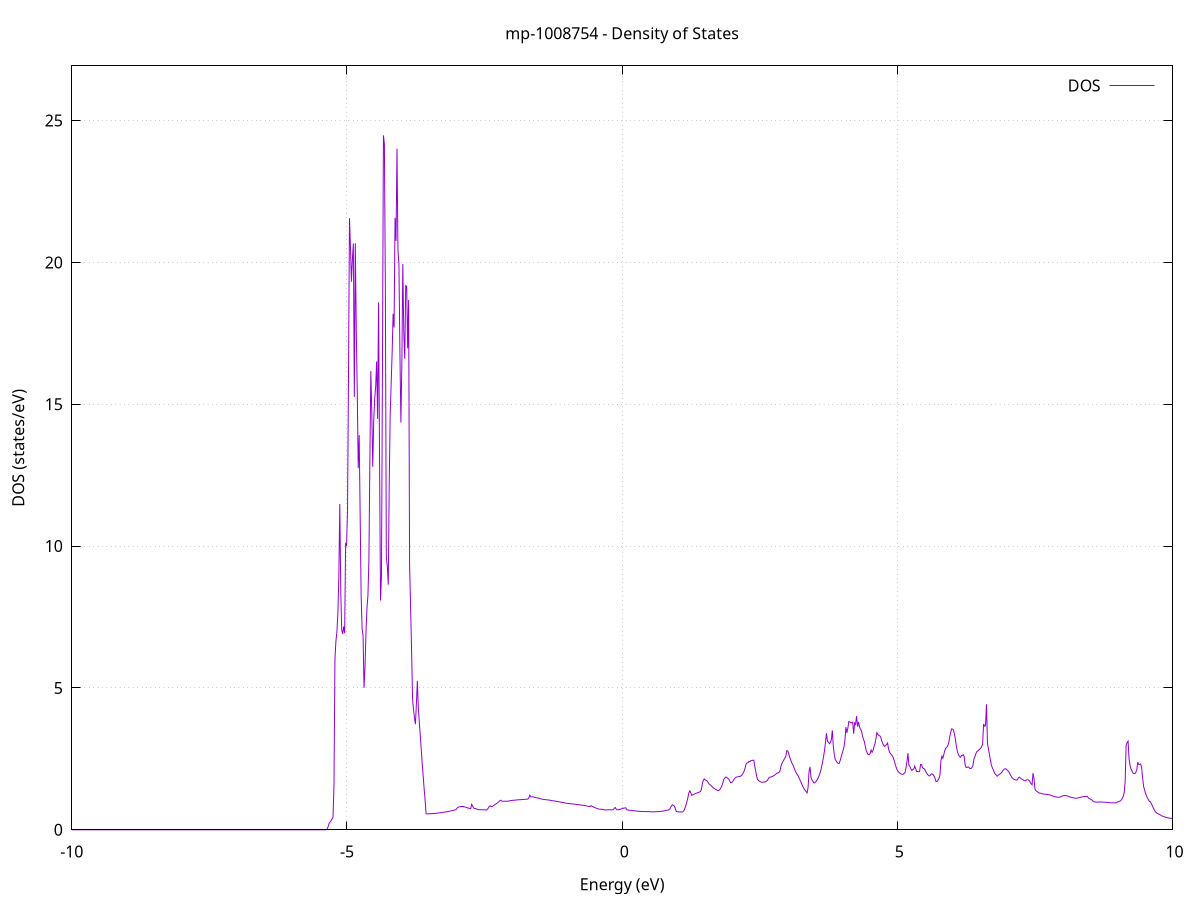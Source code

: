 set title 'mp-1008754 - Density of States'
set xlabel 'Energy (eV)'
set ylabel 'DOS (states/eV)'
set grid
set xrange [-10:10]
set yrange [0:26.930]
set xzeroaxis lt -1
set terminal png size 800,600
set output 'mp-1008754_dos_gnuplot.png'
plot '-' using 1:2 with lines title 'DOS'
-22.254400 0.000000
-22.236700 0.000000
-22.219100 0.000000
-22.201500 0.000000
-22.183900 0.000000
-22.166300 0.000000
-22.148600 0.000000
-22.131000 0.000000
-22.113400 0.000000
-22.095800 0.000000
-22.078200 0.000000
-22.060600 0.000000
-22.042900 0.000000
-22.025300 0.000000
-22.007700 0.000000
-21.990100 0.000000
-21.972500 0.000000
-21.954900 0.000000
-21.937200 0.000000
-21.919600 0.000000
-21.902000 0.000000
-21.884400 0.000000
-21.866800 0.000000
-21.849200 0.000000
-21.831500 0.000000
-21.813900 0.000000
-21.796300 0.000000
-21.778700 0.000000
-21.761100 0.000000
-21.743500 0.000000
-21.725800 0.000000
-21.708200 0.000000
-21.690600 0.000000
-21.673000 0.000000
-21.655400 0.000000
-21.637700 0.000000
-21.620100 0.000000
-21.602500 0.000000
-21.584900 0.000000
-21.567300 0.000000
-21.549700 0.000000
-21.532000 0.000000
-21.514400 0.000000
-21.496800 0.000000
-21.479200 0.000000
-21.461600 0.000000
-21.444000 0.000000
-21.426300 0.000000
-21.408700 0.000000
-21.391100 0.000000
-21.373500 0.000000
-21.355900 0.000000
-21.338300 0.000000
-21.320600 0.000000
-21.303000 0.000000
-21.285400 0.000000
-21.267800 0.000000
-21.250200 0.000000
-21.232600 0.000000
-21.214900 0.000000
-21.197300 0.000000
-21.179700 0.000000
-21.162100 0.000000
-21.144500 0.000000
-21.126800 0.000000
-21.109200 0.000000
-21.091600 0.000000
-21.074000 0.000000
-21.056400 0.000000
-21.038800 0.000000
-21.021100 0.000000
-21.003500 0.000000
-20.985900 0.000000
-20.968300 0.000000
-20.950700 0.000000
-20.933100 0.000000
-20.915400 0.000000
-20.897800 0.000000
-20.880200 0.000000
-20.862600 0.000000
-20.845000 0.000000
-20.827400 0.000000
-20.809700 0.000000
-20.792100 0.000000
-20.774500 0.000000
-20.756900 0.000000
-20.739300 0.000000
-20.721700 0.000000
-20.704000 0.000000
-20.686400 0.000000
-20.668800 0.000000
-20.651200 7.225500
-20.633600 7.225500
-20.615900 3.789500
-20.598300 3.789500
-20.580700 3.789500
-20.563100 2.745800
-20.545500 2.745800
-20.527900 2.745800
-20.510200 2.745800
-20.492600 2.745800
-20.475000 2.344000
-20.457400 2.344000
-20.439800 2.344000
-20.422200 69.146600
-20.404500 50.468100
-20.386900 45.407600
-20.369300 67.635100
-20.351700 2.454700
-20.334100 2.454800
-20.316500 2.454800
-20.298800 2.384200
-20.281200 2.384200
-20.263600 2.384200
-20.246000 2.384200
-20.228400 2.384200
-20.210800 2.921100
-20.193100 2.921100
-20.175500 2.921100
-20.157900 2.921100
-20.140300 4.462300
-20.122700 4.462300
-20.105100 4.462300
-20.087400 12.821700
-20.069800 0.000000
-20.052200 0.000000
-20.034600 0.000000
-20.017000 0.000000
-19.999300 0.000000
-19.981700 0.000000
-19.964100 0.000000
-19.946500 0.000000
-19.928900 0.000000
-19.911300 0.000000
-19.893600 0.000000
-19.876000 0.000000
-19.858400 0.000000
-19.840800 0.000000
-19.823200 0.000000
-19.805600 0.000000
-19.787900 0.000000
-19.770300 0.000000
-19.752700 0.000000
-19.735100 0.000000
-19.717500 0.000000
-19.699900 0.000000
-19.682200 0.000000
-19.664600 0.000000
-19.647000 0.000000
-19.629400 0.000000
-19.611800 0.000000
-19.594200 0.000000
-19.576500 0.000000
-19.558900 0.000000
-19.541300 0.000000
-19.523700 0.000000
-19.506100 0.000000
-19.488400 0.000000
-19.470800 0.000000
-19.453200 0.000000
-19.435600 0.000000
-19.418000 0.000000
-19.400400 0.000000
-19.382700 0.000000
-19.365100 0.000000
-19.347500 0.000000
-19.329900 0.000000
-19.312300 0.000000
-19.294700 0.000000
-19.277000 0.000000
-19.259400 0.000000
-19.241800 0.000000
-19.224200 0.000000
-19.206600 0.000000
-19.189000 0.000000
-19.171300 0.000000
-19.153700 0.000000
-19.136100 0.000000
-19.118500 0.000000
-19.100900 0.000000
-19.083300 0.000000
-19.065600 0.000000
-19.048000 0.000000
-19.030400 0.000000
-19.012800 0.000000
-18.995200 0.000000
-18.977500 0.000000
-18.959900 0.000000
-18.942300 0.000000
-18.924700 0.000000
-18.907100 0.000000
-18.889500 0.000000
-18.871800 0.000000
-18.854200 0.000000
-18.836600 0.000000
-18.819000 0.000000
-18.801400 0.000000
-18.783800 0.000000
-18.766100 0.000000
-18.748500 0.000000
-18.730900 0.000000
-18.713300 0.000000
-18.695700 0.000000
-18.678100 0.000000
-18.660400 0.000000
-18.642800 0.000000
-18.625200 0.000000
-18.607600 0.000000
-18.590000 0.000000
-18.572400 0.000000
-18.554700 0.000000
-18.537100 0.000000
-18.519500 0.000000
-18.501900 0.000000
-18.484300 0.000000
-18.466600 0.000000
-18.449000 0.000000
-18.431400 0.000000
-18.413800 0.000000
-18.396200 0.000000
-18.378600 0.000000
-18.360900 0.000000
-18.343300 0.000000
-18.325700 0.000000
-18.308100 0.000000
-18.290500 0.000000
-18.272900 0.000000
-18.255200 0.000000
-18.237600 0.000000
-18.220000 0.000000
-18.202400 0.000000
-18.184800 0.000000
-18.167200 0.000000
-18.149500 0.000000
-18.131900 0.000000
-18.114300 0.000000
-18.096700 0.000000
-18.079100 0.000000
-18.061500 0.000000
-18.043800 0.000000
-18.026200 0.000000
-18.008600 0.000000
-17.991000 0.000000
-17.973400 0.000000
-17.955800 0.000000
-17.938100 0.000000
-17.920500 0.000000
-17.902900 0.000000
-17.885300 0.000000
-17.867700 0.000000
-17.850000 0.000000
-17.832400 0.000000
-17.814800 0.000000
-17.797200 0.000000
-17.779600 0.000000
-17.762000 0.000000
-17.744300 0.000000
-17.726700 0.000000
-17.709100 0.000000
-17.691500 0.000000
-17.673900 0.000000
-17.656300 0.000000
-17.638600 0.000000
-17.621000 0.000000
-17.603400 0.000000
-17.585800 0.000000
-17.568200 0.000000
-17.550600 0.000000
-17.532900 0.000000
-17.515300 0.000000
-17.497700 0.000000
-17.480100 0.000000
-17.462500 0.000000
-17.444900 0.000000
-17.427200 0.000000
-17.409600 0.000000
-17.392000 0.000000
-17.374400 0.000000
-17.356800 0.000000
-17.339100 0.000000
-17.321500 0.000000
-17.303900 0.000000
-17.286300 0.000000
-17.268700 0.000000
-17.251100 0.000000
-17.233400 0.000000
-17.215800 0.000000
-17.198200 0.000000
-17.180600 0.000000
-17.163000 0.000000
-17.145400 0.000000
-17.127700 0.000000
-17.110100 0.000000
-17.092500 0.000000
-17.074900 0.000000
-17.057300 0.000000
-17.039700 0.000000
-17.022000 0.000000
-17.004400 0.000000
-16.986800 0.000000
-16.969200 0.000000
-16.951600 0.000000
-16.934000 0.000000
-16.916300 0.000000
-16.898700 0.000000
-16.881100 0.000000
-16.863500 0.000000
-16.845900 0.000000
-16.828200 0.000000
-16.810600 0.000000
-16.793000 0.000000
-16.775400 0.000000
-16.757800 0.000000
-16.740200 0.000000
-16.722500 0.000000
-16.704900 0.000000
-16.687300 0.000000
-16.669700 0.000000
-16.652100 0.000000
-16.634500 0.000000
-16.616800 0.000000
-16.599200 0.000000
-16.581600 0.000000
-16.564000 0.000000
-16.546400 0.000000
-16.528800 0.000000
-16.511100 0.000000
-16.493500 0.000000
-16.475900 0.000000
-16.458300 0.000000
-16.440700 0.000000
-16.423100 0.000000
-16.405400 0.000000
-16.387800 0.000000
-16.370200 0.000000
-16.352600 0.000000
-16.335000 0.000000
-16.317400 0.000000
-16.299700 0.000000
-16.282100 0.000000
-16.264500 0.000000
-16.246900 0.000000
-16.229300 0.000000
-16.211600 0.000000
-16.194000 0.000000
-16.176400 0.000000
-16.158800 0.000000
-16.141200 0.000000
-16.123600 0.000000
-16.105900 0.000000
-16.088300 0.000000
-16.070700 0.000000
-16.053100 0.000000
-16.035500 0.000000
-16.017900 0.000000
-16.000200 0.000000
-15.982600 0.000000
-15.965000 0.000000
-15.947400 0.000000
-15.929800 0.000000
-15.912200 0.000000
-15.894500 0.000000
-15.876900 0.000000
-15.859300 0.000000
-15.841700 0.000000
-15.824100 0.000000
-15.806500 0.000000
-15.788800 0.000000
-15.771200 0.000000
-15.753600 0.000000
-15.736000 0.000000
-15.718400 0.000000
-15.700700 0.000000
-15.683100 0.000000
-15.665500 0.000000
-15.647900 0.000000
-15.630300 0.000000
-15.612700 0.000000
-15.595000 0.000000
-15.577400 0.000000
-15.559800 0.000000
-15.542200 0.000000
-15.524600 0.000000
-15.507000 0.000000
-15.489300 0.000000
-15.471700 0.000000
-15.454100 0.000000
-15.436500 0.000000
-15.418900 0.000000
-15.401300 0.000000
-15.383600 0.000000
-15.366000 0.000000
-15.348400 0.000000
-15.330800 0.000000
-15.313200 0.000000
-15.295600 0.000000
-15.277900 0.000000
-15.260300 0.000000
-15.242700 0.000000
-15.225100 0.000000
-15.207500 0.000000
-15.189800 0.000000
-15.172200 0.000000
-15.154600 0.000000
-15.137000 0.000000
-15.119400 0.000000
-15.101800 0.000000
-15.084100 0.000000
-15.066500 0.000000
-15.048900 0.000000
-15.031300 0.000000
-15.013700 0.000000
-14.996100 0.000000
-14.978400 0.000000
-14.960800 0.000000
-14.943200 0.000000
-14.925600 0.000000
-14.908000 0.000000
-14.890400 0.000000
-14.872700 0.000000
-14.855100 0.000000
-14.837500 0.000000
-14.819900 0.000000
-14.802300 0.000000
-14.784700 0.000000
-14.767000 0.000000
-14.749400 0.000000
-14.731800 0.000000
-14.714200 0.000000
-14.696600 0.000000
-14.678900 0.000000
-14.661300 0.000000
-14.643700 0.000000
-14.626100 0.000000
-14.608500 0.000000
-14.590900 0.000000
-14.573200 0.000000
-14.555600 0.000000
-14.538000 0.000000
-14.520400 0.000000
-14.502800 0.000000
-14.485200 0.000000
-14.467500 0.000000
-14.449900 0.000000
-14.432300 0.000000
-14.414700 0.000000
-14.397100 0.000000
-14.379500 0.000000
-14.361800 0.000000
-14.344200 0.000000
-14.326600 0.000000
-14.309000 0.000000
-14.291400 0.000000
-14.273800 0.000000
-14.256100 0.000000
-14.238500 0.000000
-14.220900 0.000000
-14.203300 0.000000
-14.185700 0.000000
-14.168100 0.000000
-14.150400 0.000000
-14.132800 0.000000
-14.115200 0.000000
-14.097600 0.000000
-14.080000 0.000000
-14.062300 0.000000
-14.044700 0.000000
-14.027100 0.000000
-14.009500 0.000000
-13.991900 0.000000
-13.974300 0.000000
-13.956600 0.000000
-13.939000 0.000000
-13.921400 0.000000
-13.903800 0.000000
-13.886200 0.000000
-13.868600 0.000000
-13.850900 0.000000
-13.833300 0.000000
-13.815700 0.000000
-13.798100 0.000000
-13.780500 0.000000
-13.762900 0.000000
-13.745200 0.000000
-13.727600 0.000000
-13.710000 0.000000
-13.692400 0.000000
-13.674800 0.000000
-13.657200 0.000000
-13.639500 0.000000
-13.621900 0.000000
-13.604300 0.000000
-13.586700 0.000000
-13.569100 0.000000
-13.551400 0.000000
-13.533800 0.000000
-13.516200 0.000000
-13.498600 0.000000
-13.481000 0.000000
-13.463400 0.000000
-13.445700 0.000000
-13.428100 0.000000
-13.410500 0.000000
-13.392900 0.000000
-13.375300 0.000000
-13.357700 0.000000
-13.340000 0.000000
-13.322400 0.000000
-13.304800 0.000000
-13.287200 0.000000
-13.269600 0.000000
-13.252000 0.000000
-13.234300 0.000000
-13.216700 0.000000
-13.199100 0.000000
-13.181500 0.000000
-13.163900 0.000000
-13.146300 0.000000
-13.128600 0.000000
-13.111000 0.000000
-13.093400 0.000000
-13.075800 0.000000
-13.058200 0.000000
-13.040500 0.000000
-13.022900 0.000000
-13.005300 0.000000
-12.987700 0.000000
-12.970100 0.000000
-12.952500 0.000000
-12.934800 0.000000
-12.917200 0.000000
-12.899600 0.000000
-12.882000 0.000000
-12.864400 0.000000
-12.846800 0.000000
-12.829100 0.000000
-12.811500 0.000000
-12.793900 0.000000
-12.776300 0.000000
-12.758700 0.000000
-12.741100 0.000000
-12.723400 0.000000
-12.705800 0.000000
-12.688200 0.000000
-12.670600 0.000000
-12.653000 0.000000
-12.635400 0.000000
-12.617700 0.000000
-12.600100 0.000000
-12.582500 0.000000
-12.564900 0.000000
-12.547300 0.000000
-12.529600 0.000000
-12.512000 0.000000
-12.494400 0.000000
-12.476800 0.000000
-12.459200 0.000000
-12.441600 0.000000
-12.423900 0.000000
-12.406300 0.000000
-12.388700 0.000000
-12.371100 0.000000
-12.353500 0.000000
-12.335900 0.000000
-12.318200 0.000000
-12.300600 0.000000
-12.283000 0.000000
-12.265400 0.000000
-12.247800 0.000000
-12.230200 0.000000
-12.212500 0.000000
-12.194900 0.000000
-12.177300 0.000000
-12.159700 0.000000
-12.142100 0.000000
-12.124500 0.000000
-12.106800 0.000000
-12.089200 0.000000
-12.071600 0.000000
-12.054000 0.000000
-12.036400 0.000000
-12.018800 0.000000
-12.001100 0.000000
-11.983500 0.000000
-11.965900 0.000000
-11.948300 0.000000
-11.930700 0.000000
-11.913000 0.000000
-11.895400 0.000000
-11.877800 0.000000
-11.860200 0.000000
-11.842600 0.000000
-11.825000 0.000000
-11.807300 0.000000
-11.789700 0.000000
-11.772100 0.000000
-11.754500 0.000000
-11.736900 0.000000
-11.719300 0.000000
-11.701600 0.000000
-11.684000 0.000000
-11.666400 0.000000
-11.648800 0.000000
-11.631200 0.000000
-11.613600 0.000000
-11.595900 0.000000
-11.578300 0.000000
-11.560700 0.000000
-11.543100 0.000000
-11.525500 0.000000
-11.507900 0.000000
-11.490200 0.000000
-11.472600 0.000000
-11.455000 0.000000
-11.437400 0.000000
-11.419800 0.000000
-11.402100 0.000000
-11.384500 0.000000
-11.366900 0.000000
-11.349300 0.000000
-11.331700 0.000000
-11.314100 0.000000
-11.296400 0.000000
-11.278800 0.000000
-11.261200 0.000000
-11.243600 0.000000
-11.226000 0.000000
-11.208400 0.000000
-11.190700 0.000000
-11.173100 0.000000
-11.155500 0.000000
-11.137900 0.000000
-11.120300 0.000000
-11.102700 0.000000
-11.085000 0.000000
-11.067400 0.000000
-11.049800 0.000000
-11.032200 0.000000
-11.014600 0.000000
-10.997000 0.000000
-10.979300 0.000000
-10.961700 0.000000
-10.944100 0.000000
-10.926500 0.000000
-10.908900 0.000000
-10.891200 0.000000
-10.873600 0.000000
-10.856000 0.000000
-10.838400 0.000000
-10.820800 0.000000
-10.803200 0.000000
-10.785500 0.000000
-10.767900 0.000000
-10.750300 0.000000
-10.732700 0.000000
-10.715100 0.000000
-10.697500 0.000000
-10.679800 0.000000
-10.662200 0.000000
-10.644600 0.000000
-10.627000 0.000000
-10.609400 0.000000
-10.591800 0.000000
-10.574100 0.000000
-10.556500 0.000000
-10.538900 0.000000
-10.521300 0.000000
-10.503700 0.000000
-10.486100 0.000000
-10.468400 0.000000
-10.450800 0.000000
-10.433200 0.000000
-10.415600 0.000000
-10.398000 0.000000
-10.380400 0.000000
-10.362700 0.000000
-10.345100 0.000000
-10.327500 0.000000
-10.309900 0.000000
-10.292300 0.000000
-10.274600 0.000000
-10.257000 0.000000
-10.239400 0.000000
-10.221800 0.000000
-10.204200 0.000000
-10.186600 0.000000
-10.168900 0.000000
-10.151300 0.000000
-10.133700 0.000000
-10.116100 0.000000
-10.098500 0.000000
-10.080900 0.000000
-10.063200 0.000000
-10.045600 0.000000
-10.028000 0.000000
-10.010400 0.000000
-9.992800 0.000000
-9.975200 0.000000
-9.957500 0.000000
-9.939900 0.000000
-9.922300 0.000000
-9.904700 0.000000
-9.887100 0.000000
-9.869500 0.000000
-9.851800 0.000000
-9.834200 0.000000
-9.816600 0.000000
-9.799000 0.000000
-9.781400 0.000000
-9.763700 0.000000
-9.746100 0.000000
-9.728500 0.000000
-9.710900 0.000000
-9.693300 0.000000
-9.675700 0.000000
-9.658000 0.000000
-9.640400 0.000000
-9.622800 0.000000
-9.605200 0.000000
-9.587600 0.000000
-9.570000 0.000000
-9.552300 0.000000
-9.534700 0.000000
-9.517100 0.000000
-9.499500 0.000000
-9.481900 0.000000
-9.464300 0.000000
-9.446600 0.000000
-9.429000 0.000000
-9.411400 0.000000
-9.393800 0.000000
-9.376200 0.000000
-9.358600 0.000000
-9.340900 0.000000
-9.323300 0.000000
-9.305700 0.000000
-9.288100 0.000000
-9.270500 0.000000
-9.252800 0.000000
-9.235200 0.000000
-9.217600 0.000000
-9.200000 0.000000
-9.182400 0.000000
-9.164800 0.000000
-9.147100 0.000000
-9.129500 0.000000
-9.111900 0.000000
-9.094300 0.000000
-9.076700 0.000000
-9.059100 0.000000
-9.041400 0.000000
-9.023800 0.000000
-9.006200 0.000000
-8.988600 0.000000
-8.971000 0.000000
-8.953400 0.000000
-8.935700 0.000000
-8.918100 0.000000
-8.900500 0.000000
-8.882900 0.000000
-8.865300 0.000000
-8.847700 0.000000
-8.830000 0.000000
-8.812400 0.000000
-8.794800 0.000000
-8.777200 0.000000
-8.759600 0.000000
-8.741900 0.000000
-8.724300 0.000000
-8.706700 0.000000
-8.689100 0.000000
-8.671500 0.000000
-8.653900 0.000000
-8.636200 0.000000
-8.618600 0.000000
-8.601000 0.000000
-8.583400 0.000000
-8.565800 0.000000
-8.548200 0.000000
-8.530500 0.000000
-8.512900 0.000000
-8.495300 0.000000
-8.477700 0.000000
-8.460100 0.000000
-8.442500 0.000000
-8.424800 0.000000
-8.407200 0.000000
-8.389600 0.000000
-8.372000 0.000000
-8.354400 0.000000
-8.336800 0.000000
-8.319100 0.000000
-8.301500 0.000000
-8.283900 0.000000
-8.266300 0.000000
-8.248700 0.000000
-8.231100 0.000000
-8.213400 0.000000
-8.195800 0.000000
-8.178200 0.000000
-8.160600 0.000000
-8.143000 0.000000
-8.125300 0.000000
-8.107700 0.000000
-8.090100 0.000000
-8.072500 0.000000
-8.054900 0.000000
-8.037300 0.000000
-8.019600 0.000000
-8.002000 0.000000
-7.984400 0.000000
-7.966800 0.000000
-7.949200 0.000000
-7.931600 0.000000
-7.913900 0.000000
-7.896300 0.000000
-7.878700 0.000000
-7.861100 0.000000
-7.843500 0.000000
-7.825900 0.000000
-7.808200 0.000000
-7.790600 0.000000
-7.773000 0.000000
-7.755400 0.000000
-7.737800 0.000000
-7.720200 0.000000
-7.702500 0.000000
-7.684900 0.000000
-7.667300 0.000000
-7.649700 0.000000
-7.632100 0.000000
-7.614400 0.000000
-7.596800 0.000000
-7.579200 0.000000
-7.561600 0.000000
-7.544000 0.000000
-7.526400 0.000000
-7.508700 0.000000
-7.491100 0.000000
-7.473500 0.000000
-7.455900 0.000000
-7.438300 0.000000
-7.420700 0.000000
-7.403000 0.000000
-7.385400 0.000000
-7.367800 0.000000
-7.350200 0.000000
-7.332600 0.000000
-7.315000 0.000000
-7.297300 0.000000
-7.279700 0.000000
-7.262100 0.000000
-7.244500 0.000000
-7.226900 0.000000
-7.209300 0.000000
-7.191600 0.000000
-7.174000 0.000000
-7.156400 0.000000
-7.138800 0.000000
-7.121200 0.000000
-7.103500 0.000000
-7.085900 0.000000
-7.068300 0.000000
-7.050700 0.000000
-7.033100 0.000000
-7.015500 0.000000
-6.997800 0.000000
-6.980200 0.000000
-6.962600 0.000000
-6.945000 0.000000
-6.927400 0.000000
-6.909800 0.000000
-6.892100 0.000000
-6.874500 0.000000
-6.856900 0.000000
-6.839300 0.000000
-6.821700 0.000000
-6.804100 0.000000
-6.786400 0.000000
-6.768800 0.000000
-6.751200 0.000000
-6.733600 0.000000
-6.716000 0.000000
-6.698400 0.000000
-6.680700 0.000000
-6.663100 0.000000
-6.645500 0.000000
-6.627900 0.000000
-6.610300 0.000000
-6.592700 0.000000
-6.575000 0.000000
-6.557400 0.000000
-6.539800 0.000000
-6.522200 0.000000
-6.504600 0.000000
-6.486900 0.000000
-6.469300 0.000000
-6.451700 0.000000
-6.434100 0.000000
-6.416500 0.000000
-6.398900 0.000000
-6.381200 0.000000
-6.363600 0.000000
-6.346000 0.000000
-6.328400 0.000000
-6.310800 0.000000
-6.293200 0.000000
-6.275500 0.000000
-6.257900 0.000000
-6.240300 0.000000
-6.222700 0.000000
-6.205100 0.000000
-6.187500 0.000000
-6.169800 0.000000
-6.152200 0.000000
-6.134600 0.000000
-6.117000 0.000000
-6.099400 0.000000
-6.081800 0.000000
-6.064100 0.000000
-6.046500 0.000000
-6.028900 0.000000
-6.011300 0.000000
-5.993700 0.000000
-5.976000 0.000000
-5.958400 0.000000
-5.940800 0.000000
-5.923200 0.000000
-5.905600 0.000000
-5.888000 0.000000
-5.870300 0.000000
-5.852700 0.000000
-5.835100 0.000000
-5.817500 0.000000
-5.799900 0.000000
-5.782300 0.000000
-5.764600 0.000000
-5.747000 0.000000
-5.729400 0.000000
-5.711800 0.000000
-5.694200 0.000000
-5.676600 0.000000
-5.658900 0.000000
-5.641300 0.000000
-5.623700 0.000000
-5.606100 0.000000
-5.588500 0.000000
-5.570900 0.000000
-5.553200 0.000000
-5.535600 0.000000
-5.518000 0.000000
-5.500400 0.000000
-5.482800 0.000000
-5.465100 0.000000
-5.447500 0.000000
-5.429900 0.000000
-5.412300 0.000000
-5.394700 0.000000
-5.377100 0.000000
-5.359400 0.030100
-5.341800 0.113400
-5.324200 0.233500
-5.306600 0.268500
-5.289000 0.320100
-5.271400 0.381600
-5.253700 0.443800
-5.236100 1.557500
-5.218500 6.011400
-5.200900 6.648500
-5.183300 6.963100
-5.165700 7.606900
-5.148000 8.899400
-5.130400 11.485400
-5.112800 8.375800
-5.095200 7.036500
-5.077600 6.902300
-5.060000 7.167800
-5.042300 6.935800
-5.024700 10.081600
-5.007100 10.025900
-4.989500 11.298600
-4.971900 16.131800
-4.954200 21.559000
-4.936600 20.535900
-4.919000 19.321100
-4.901400 20.118900
-4.883800 20.669200
-4.866200 15.261500
-4.848500 20.675100
-4.830900 17.606000
-4.813300 15.501500
-4.795700 12.746800
-4.778100 13.914100
-4.760500 11.119400
-4.742800 8.281800
-4.725200 7.089100
-4.707600 6.843900
-4.690000 5.003400
-4.672400 5.746600
-4.654800 6.943600
-4.637100 7.799000
-4.619500 8.248100
-4.601900 9.461300
-4.584300 12.915800
-4.566700 16.170700
-4.549100 14.727000
-4.531400 12.795900
-4.513800 14.422100
-4.496200 15.198900
-4.478600 15.618800
-4.461000 16.509500
-4.443400 14.481200
-4.425700 18.593700
-4.408100 13.119300
-4.390500 8.083200
-4.372900 8.974400
-4.355300 16.277900
-4.337600 24.481400
-4.320000 24.173000
-4.302400 19.080300
-4.284800 9.589000
-4.267200 9.299500
-4.249600 8.640600
-4.231900 12.251800
-4.214300 14.692000
-4.196700 15.750700
-4.179100 16.826900
-4.161500 18.190600
-4.143900 17.704700
-4.126200 21.572200
-4.108600 20.762100
-4.091000 24.014000
-4.073400 20.428300
-4.055800 19.931700
-4.038200 16.889200
-4.020500 14.355500
-4.002900 16.384900
-3.985300 19.944900
-3.967700 17.547600
-3.950100 16.609600
-3.932500 19.182400
-3.914800 19.155200
-3.897200 16.971600
-3.879600 18.676800
-3.862000 9.359700
-3.844400 7.887600
-3.826700 6.402600
-3.809100 4.649700
-3.791500 4.253200
-3.773900 3.953500
-3.756300 3.722300
-3.738700 4.428700
-3.721000 5.250700
-3.703400 4.306600
-3.685800 3.785900
-3.668200 3.337200
-3.650600 2.843700
-3.633000 2.337300
-3.615300 1.897400
-3.597700 1.438800
-3.580100 1.053100
-3.562500 0.565800
-3.544900 0.563800
-3.527300 0.562300
-3.509600 0.563300
-3.492000 0.564800
-3.474400 0.566500
-3.456800 0.568500
-3.439200 0.571000
-3.421600 0.574200
-3.403900 0.577700
-3.386300 0.581300
-3.368700 0.585100
-3.351100 0.589000
-3.333500 0.593100
-3.315800 0.597400
-3.298200 0.602000
-3.280600 0.606900
-3.263000 0.612000
-3.245400 0.617300
-3.227800 0.622700
-3.210100 0.628300
-3.192500 0.634200
-3.174900 0.640100
-3.157300 0.646400
-3.139700 0.653300
-3.122100 0.660500
-3.104400 0.668400
-3.086800 0.676700
-3.069200 0.684900
-3.051600 0.693100
-3.034000 0.701700
-3.016400 0.715600
-2.998700 0.764900
-2.981100 0.795500
-2.963500 0.805500
-2.945900 0.813200
-2.928300 0.818400
-2.910700 0.821200
-2.893000 0.820000
-2.875400 0.812800
-2.857800 0.803800
-2.840200 0.793000
-2.822600 0.780500
-2.804900 0.769400
-2.787300 0.761200
-2.769700 0.753700
-2.752100 0.746800
-2.734500 0.899800
-2.716900 0.837500
-2.699200 0.764000
-2.681600 0.754000
-2.664000 0.745800
-2.646400 0.739800
-2.628800 0.714100
-2.611200 0.710200
-2.593500 0.708200
-2.575900 0.706900
-2.558300 0.706100
-2.540700 0.705900
-2.523100 0.706000
-2.505500 0.704300
-2.487800 0.703000
-2.470200 0.694000
-2.452600 0.712400
-2.435000 0.756800
-2.417400 0.816800
-2.399800 0.846000
-2.382100 0.820400
-2.364500 0.814600
-2.346900 0.837100
-2.329300 0.861900
-2.311700 0.886900
-2.294100 0.910100
-2.276400 0.931200
-2.258800 0.955100
-2.241200 0.988000
-2.223600 1.022200
-2.206000 1.041700
-2.188300 1.014400
-2.170700 1.002700
-2.153100 1.006800
-2.135500 1.008700
-2.117900 1.007300
-2.100300 1.003600
-2.082600 1.005800
-2.065000 1.012200
-2.047400 1.019500
-2.029800 1.026900
-2.012200 1.032500
-1.994600 1.037200
-1.976900 1.040800
-1.959300 1.042400
-1.941700 1.044800
-1.924100 1.048900
-1.906500 1.053500
-1.888900 1.056600
-1.871200 1.057800
-1.853600 1.059300
-1.836000 1.062600
-1.818400 1.065600
-1.800800 1.068400
-1.783200 1.071000
-1.765500 1.073700
-1.747900 1.076400
-1.730300 1.079100
-1.712700 1.081900
-1.695100 1.126300
-1.677400 1.221300
-1.659800 1.158400
-1.642200 1.162000
-1.624600 1.164900
-1.607000 1.156600
-1.589400 1.138900
-1.571700 1.133400
-1.554100 1.128700
-1.536500 1.120700
-1.518900 1.114400
-1.501300 1.109600
-1.483700 1.093200
-1.466000 1.085200
-1.448400 1.077300
-1.430800 1.069700
-1.413200 1.065000
-1.395600 1.061600
-1.378000 1.058000
-1.360300 1.054200
-1.342700 1.050400
-1.325100 1.046600
-1.307500 1.039900
-1.289900 1.030900
-1.272300 1.025000
-1.254600 1.021100
-1.237000 1.017000
-1.219400 1.012000
-1.201800 1.006000
-1.184200 0.999500
-1.166500 0.993300
-1.148900 0.987100
-1.131300 0.980700
-1.113700 0.974000
-1.096100 0.967300
-1.078500 0.961200
-1.060800 0.955600
-1.043200 0.947300
-1.025600 0.941500
-1.008000 0.935800
-0.990400 0.930400
-0.972800 0.925200
-0.955100 0.921000
-0.937500 0.916900
-0.919900 0.913500
-0.902300 0.910400
-0.884700 0.907000
-0.867100 0.903200
-0.849400 0.899200
-0.831800 0.894900
-0.814200 0.890300
-0.796600 0.886000
-0.779000 0.881500
-0.761400 0.876800
-0.743700 0.871800
-0.726100 0.866700
-0.708500 0.861200
-0.690900 0.856800
-0.673300 0.851600
-0.655700 0.844000
-0.638000 0.835900
-0.620400 0.829900
-0.602800 0.823700
-0.585200 0.817500
-0.567600 0.850600
-0.549900 0.832000
-0.532300 0.814700
-0.514700 0.798300
-0.497100 0.782900
-0.479500 0.768400
-0.461900 0.754900
-0.444200 0.742500
-0.426600 0.731200
-0.409000 0.726900
-0.391400 0.725200
-0.373800 0.722100
-0.356200 0.718800
-0.338500 0.717600
-0.320900 0.699700
-0.303300 0.700800
-0.285700 0.701900
-0.268100 0.703300
-0.250500 0.704700
-0.232800 0.705800
-0.215200 0.705100
-0.197600 0.703700
-0.180000 0.702600
-0.162400 0.709100
-0.144800 0.747100
-0.127100 0.786400
-0.109500 0.731600
-0.091900 0.702900
-0.074300 0.704300
-0.056700 0.709100
-0.039000 0.721000
-0.021400 0.732400
-0.003800 0.743100
0.013800 0.753100
0.031400 0.762500
0.049000 0.771200
0.066700 0.773700
0.084300 0.702800
0.101900 0.696600
0.119500 0.690700
0.137100 0.687800
0.154700 0.684800
0.172400 0.681900
0.190000 0.678200
0.207600 0.673500
0.225200 0.668900
0.242800 0.664400
0.260400 0.660100
0.278100 0.655900
0.295700 0.652200
0.313300 0.649900
0.330900 0.647500
0.348500 0.645900
0.366100 0.644500
0.383800 0.643200
0.401400 0.642100
0.419000 0.641300
0.436600 0.640700
0.454200 0.640300
0.471900 0.640000
0.489500 0.639500
0.507100 0.636900
0.524700 0.633600
0.542300 0.630900
0.559900 0.631200
0.577600 0.632700
0.595200 0.634700
0.612800 0.636800
0.630400 0.638900
0.648000 0.640700
0.665600 0.642500
0.683300 0.645200
0.700900 0.648700
0.718500 0.653000
0.736100 0.657700
0.753700 0.662700
0.771300 0.669900
0.789000 0.677300
0.806600 0.684200
0.824200 0.692800
0.841800 0.703000
0.859400 0.717500
0.877000 0.770900
0.894700 0.838500
0.912300 0.880800
0.929900 0.860600
0.947500 0.839200
0.965100 0.756600
0.982800 0.643800
1.000400 0.637000
1.018000 0.633900
1.035600 0.631600
1.053200 0.629600
1.070800 0.627900
1.088500 0.626600
1.106100 0.637100
1.123700 0.682100
1.141300 0.760900
1.158900 0.866600
1.176500 0.989600
1.194200 1.129600
1.211800 1.299400
1.229400 1.374400
1.247000 1.302600
1.264600 1.215200
1.282200 1.230200
1.299900 1.246700
1.317500 1.263900
1.335100 1.280400
1.352700 1.294400
1.370300 1.304900
1.387900 1.315300
1.405600 1.331700
1.423200 1.348800
1.440800 1.427600
1.458400 1.631000
1.476000 1.750100
1.493600 1.793200
1.511300 1.753800
1.528900 1.741300
1.546500 1.715200
1.564100 1.663400
1.581700 1.610700
1.599400 1.583000
1.617000 1.559300
1.634600 1.518400
1.652200 1.486800
1.669800 1.459900
1.687400 1.435800
1.705100 1.415300
1.722700 1.397300
1.740300 1.381900
1.757900 1.389200
1.775500 1.424100
1.793100 1.471300
1.810800 1.542900
1.828400 1.645600
1.846000 1.770000
1.863600 1.822700
1.881200 1.857400
1.898800 1.853800
1.916500 1.816600
1.934100 1.797100
1.951700 1.735700
1.969300 1.659400
1.986900 1.671400
2.004500 1.696000
2.022200 1.739900
2.039800 1.795800
2.057400 1.833500
2.075000 1.858400
2.092600 1.863800
2.110300 1.870700
2.127900 1.877700
2.145500 1.881300
2.163100 1.912300
2.180700 1.940400
2.198300 1.999400
2.216000 2.067700
2.233600 2.175100
2.251200 2.310900
2.268800 2.359700
2.286400 2.360900
2.304000 2.410300
2.321700 2.399000
2.339300 2.433300
2.356900 2.441400
2.374500 2.450300
2.392100 2.454100
2.409700 2.246500
2.427400 2.067800
2.445000 1.880700
2.462600 1.769400
2.480200 1.737400
2.497800 1.707300
2.515400 1.689000
2.533100 1.677900
2.550700 1.674700
2.568300 1.678100
2.585900 1.687000
2.603500 1.690300
2.621200 1.712800
2.638800 1.737000
2.656400 1.801400
2.674000 1.847400
2.691600 1.859600
2.709200 1.859700
2.726900 1.878900
2.744500 1.894800
2.762100 1.913700
2.779700 1.938700
2.797300 1.969600
2.814900 1.997900
2.832600 2.003500
2.850200 2.026700
2.867800 2.070500
2.885400 2.241900
2.903000 2.332300
2.920600 2.404000
2.938300 2.464700
2.955900 2.523200
2.973500 2.586900
2.991100 2.787800
3.008700 2.781700
3.026300 2.683300
3.044000 2.563500
3.061600 2.474700
3.079200 2.368300
3.096800 2.313600
3.114400 2.227800
3.132100 2.144100
3.149700 2.060700
3.167300 1.990500
3.184900 1.942700
3.202500 1.881300
3.220100 1.807100
3.237800 1.730500
3.255400 1.650800
3.273000 1.566400
3.290600 1.496900
3.308200 1.437000
3.325800 1.391200
3.343500 1.342200
3.361100 1.298500
3.378700 1.497900
3.396300 2.058100
3.413900 2.217500
3.431500 1.845800
3.449200 1.755000
3.466800 1.706400
3.484400 1.649700
3.502000 1.657100
3.519600 1.693100
3.537200 1.741000
3.554900 1.802100
3.572500 1.880600
3.590100 1.970600
3.607700 2.069300
3.625300 2.238000
3.642900 2.400200
3.660600 2.586900
3.678200 2.810500
3.695800 3.099000
3.713400 3.403700
3.731000 3.115500
3.748700 3.088000
3.766300 3.035800
3.783900 3.077800
3.801500 3.173900
3.819100 3.504400
3.836700 2.959300
3.854400 2.649000
3.872000 2.476400
3.889600 2.425300
3.907200 2.377000
3.924800 2.339500
3.942400 2.335800
3.960100 2.430100
3.977700 2.555300
3.995300 2.680100
4.012900 2.790300
4.030500 2.919600
4.048100 3.163900
4.065800 3.619100
4.083400 3.418200
4.101000 3.580900
4.118600 3.813800
4.136200 3.801800
4.153800 3.773700
4.171500 3.771300
4.189100 3.792400
4.206700 3.387800
4.224300 3.764300
4.241900 3.715800
4.259600 4.007200
4.277200 3.636600
4.294800 3.801200
4.312400 3.629800
4.330000 3.548500
4.347600 3.486100
4.365300 3.331700
4.382900 3.201100
4.400500 3.110800
4.418100 2.950500
4.435700 2.783000
4.453300 2.707200
4.471000 2.647600
4.488600 2.647600
4.506200 2.688000
4.523800 2.812600
4.541400 2.728200
4.559000 2.800400
4.576700 2.932400
4.594300 3.038000
4.611900 3.218100
4.629500 3.425000
4.647100 3.364600
4.664700 3.327300
4.682400 3.309500
4.700000 3.260100
4.717600 3.128800
4.735200 3.042400
4.752800 2.982600
4.770500 2.936400
4.788100 2.973900
4.805700 3.001500
4.823300 3.059300
4.840900 2.853000
4.858500 2.735500
4.876200 2.684400
4.893800 2.641800
4.911400 2.604300
4.929000 2.522500
4.946600 2.411800
4.964200 2.296700
4.981900 2.184300
4.999500 2.098600
5.017100 2.050300
5.034700 2.016100
5.052300 1.988200
5.069900 1.966100
5.087600 1.954200
5.105200 1.956400
5.122800 1.987300
5.140400 2.019300
5.158000 2.188000
5.175600 2.412000
5.193300 2.699700
5.210900 2.272500
5.228500 2.231900
5.246100 2.149300
5.263700 2.089900
5.281300 2.120300
5.299000 2.142500
5.316600 2.242000
5.334200 2.147800
5.351800 2.055000
5.369400 2.055900
5.387100 2.046000
5.404700 2.055000
5.422300 2.302900
5.439900 2.299900
5.457500 2.187900
5.475100 2.163900
5.492800 2.144800
5.510400 2.080300
5.528000 2.015000
5.545600 1.956100
5.563200 1.918000
5.580800 1.893300
5.598500 1.921800
5.616100 1.970900
5.633700 1.960800
5.651300 1.947200
5.668900 1.887500
5.686500 1.809600
5.704200 1.694300
5.721800 1.704400
5.739400 1.750000
5.757000 1.813500
5.774600 1.933900
5.792200 2.430600
5.809900 2.594800
5.827500 2.520100
5.845100 2.656300
5.862700 2.796600
5.880300 2.873200
5.898000 2.907300
5.915600 2.962100
5.933200 3.061200
5.950800 3.264500
5.968400 3.419700
5.986000 3.557000
6.003700 3.550500
6.021300 3.520000
6.038900 3.356000
6.056500 3.168700
6.074100 2.938000
6.091700 2.760400
6.109400 2.645400
6.127000 2.597600
6.144600 2.556400
6.162200 2.611100
6.179800 2.622000
6.197400 2.647400
6.215100 2.578600
6.232700 2.282400
6.250300 2.194400
6.267900 2.201600
6.285500 2.214900
6.303100 2.193700
6.320800 2.157700
6.338400 2.154600
6.356000 2.195200
6.373600 2.262300
6.391200 2.490000
6.408900 2.571100
6.426500 2.684000
6.444100 2.753500
6.461700 2.778100
6.479300 2.801900
6.496900 2.842300
6.514600 2.867000
6.532200 2.944000
6.549800 3.006800
6.567400 3.730300
6.585000 3.652000
6.602600 3.666600
6.620300 4.422600
6.637900 3.045700
6.655500 2.854200
6.673100 2.667500
6.690700 2.462900
6.708300 2.284600
6.726000 2.189100
6.743600 2.110400
6.761200 2.027600
6.778800 1.961600
6.796400 1.930900
6.814000 1.889100
6.831700 1.920900
6.849300 1.949700
6.866900 1.969500
6.884500 1.995700
6.902100 2.033500
6.919800 2.092900
6.937400 2.126900
6.955000 2.147600
6.972600 2.152400
6.990200 2.114500
7.007800 2.083300
7.025500 2.047500
7.043100 1.980300
7.060700 1.912200
7.078300 1.856500
7.095900 1.814300
7.113500 1.784700
7.131200 1.766800
7.148800 1.756000
7.166400 1.750300
7.184000 1.768100
7.201600 1.840600
7.219200 1.854200
7.236900 1.824500
7.254500 1.796800
7.272100 1.772300
7.289700 1.752900
7.307300 1.734200
7.324900 1.726200
7.342600 1.749500
7.360200 1.766400
7.377800 1.759500
7.395400 1.740300
7.413000 1.679200
7.430600 1.622600
7.448300 1.588200
7.465900 1.997200
7.483500 1.798800
7.501100 1.433900
7.518700 1.376600
7.536400 1.353400
7.554000 1.328800
7.571600 1.300100
7.589200 1.293000
7.606800 1.286000
7.624400 1.276100
7.642100 1.265700
7.659700 1.258400
7.677300 1.254700
7.694900 1.251600
7.712500 1.247500
7.730100 1.242600
7.747800 1.238700
7.765400 1.230600
7.783000 1.220100
7.800600 1.208100
7.818200 1.195000
7.835800 1.183000
7.853500 1.172500
7.871100 1.162500
7.888700 1.153300
7.906300 1.148200
7.923900 1.146100
7.941500 1.146400
7.959200 1.155400
7.976800 1.169800
7.994400 1.184900
8.012000 1.200300
8.029600 1.206600
8.047300 1.207200
8.064900 1.206700
8.082500 1.198600
8.100100 1.183500
8.117700 1.167300
8.135300 1.155800
8.153000 1.146100
8.170600 1.137000
8.188200 1.130500
8.205800 1.125200
8.223400 1.118600
8.241000 1.106700
8.258700 1.114100
8.276300 1.120400
8.293900 1.127400
8.311500 1.135500
8.329100 1.146100
8.346700 1.156900
8.364400 1.162100
8.382000 1.166700
8.399600 1.173000
8.417200 1.174800
8.434800 1.176700
8.452400 1.178500
8.470100 1.126300
8.487700 1.100500
8.505300 1.083700
8.522900 1.065600
8.540500 1.042500
8.558200 1.000000
8.575800 0.986200
8.593400 0.980000
8.611000 0.975500
8.628600 0.973300
8.646200 0.974500
8.663900 0.976400
8.681500 0.978800
8.699100 0.980000
8.716700 0.978800
8.734300 0.975600
8.751900 0.972800
8.769600 0.970600
8.787200 0.968000
8.804800 0.966600
8.822400 0.965400
8.840000 0.963600
8.857600 0.952700
8.875300 0.952300
8.892900 0.951600
8.910500 0.951000
8.928100 0.950300
8.945700 0.949800
8.963300 0.949500
8.981000 0.950200
8.998600 0.979600
9.016200 0.991300
9.033800 1.002900
9.051400 1.016700
9.069100 1.053100
9.086700 1.105900
9.104300 1.174300
9.121900 1.306000
9.139500 1.675500
9.157100 2.978200
9.174800 3.068900
9.192400 3.123600
9.210000 2.514100
9.227600 2.271400
9.245200 2.156400
9.262800 2.076100
9.280500 2.005100
9.298100 1.978300
9.315700 1.976600
9.333300 2.024000
9.350900 2.116800
9.368500 2.385900
9.386200 2.304700
9.403800 2.303900
9.421400 2.319200
9.439000 2.189400
9.456600 1.834200
9.474200 1.536800
9.491900 1.408600
9.509500 1.289900
9.527100 1.198500
9.544700 1.120800
9.562300 1.058300
9.579900 1.000400
9.597600 0.987700
9.615200 0.922400
9.632800 0.851000
9.650400 0.778300
9.668000 0.704300
9.685700 0.642500
9.703300 0.606000
9.720900 0.581500
9.738500 0.565200
9.756100 0.548900
9.773700 0.529400
9.791400 0.506400
9.809000 0.487600
9.826600 0.473900
9.844200 0.461000
9.861800 0.449300
9.879400 0.438500
9.897100 0.428300
9.914700 0.419900
9.932300 0.413700
9.949900 0.408800
9.967500 0.405300
9.985100 0.402800
10.002800 0.401400
10.020400 0.401600
10.038000 0.403400
10.055600 0.406600
10.073200 0.411100
10.090800 0.416700
10.108500 0.423300
10.126100 0.430100
10.143700 0.435900
10.161300 0.441500
10.178900 0.432600
10.196600 0.424700
10.214200 0.418100
10.231800 0.412900
10.249400 0.409000
10.267000 0.407800
10.284600 0.408700
10.302300 0.409400
10.319900 0.409800
10.337500 0.410100
10.355100 0.410600
10.372700 0.411400
10.390300 0.412400
10.408000 0.413600
10.425600 0.415200
10.443200 0.417100
10.460800 0.419500
10.478400 0.422200
10.496000 0.425400
10.513700 0.429200
10.531300 0.432700
10.548900 0.431600
10.566500 0.431000
10.584100 0.431800
10.601700 0.428200
10.619400 0.419700
10.637000 0.413500
10.654600 0.409500
10.672200 0.406600
10.689800 0.406200
10.707500 0.403300
10.725100 0.400200
10.742700 0.396900
10.760300 0.392400
10.777900 0.386700
10.795500 0.381100
10.813200 0.376100
10.830800 0.377400
10.848400 0.386200
10.866000 0.402300
10.883600 0.423700
10.901200 0.449800
10.918900 0.470600
10.936500 0.481500
10.954100 0.482500
10.971700 0.461000
10.989300 0.428500
11.006900 0.397700
11.024600 0.350600
11.042200 0.228900
11.059800 0.197000
11.077400 0.171100
11.095000 0.150000
11.112600 0.135400
11.130300 0.122700
11.147900 0.110800
11.165500 0.099800
11.183100 0.089600
11.200700 0.080300
11.218300 0.071300
11.236000 0.062100
11.253600 0.052700
11.271200 0.043200
11.288800 0.033500
11.306400 0.023900
11.324100 0.015200
11.341700 0.007400
11.359300 0.002000
11.376900 0.000000
11.394500 0.000000
11.412100 0.000000
11.429800 0.000000
11.447400 0.000000
11.465000 0.000000
11.482600 0.000000
11.500200 0.000000
11.517800 0.000000
11.535500 0.000000
11.553100 0.000000
11.570700 0.000000
11.588300 0.000000
11.605900 0.000000
11.623500 0.000000
11.641200 0.000000
11.658800 0.000000
11.676400 0.000000
11.694000 0.000000
11.711600 0.000000
11.729200 0.000000
11.746900 0.000000
11.764500 0.000000
11.782100 0.000000
11.799700 0.000000
11.817300 0.000000
11.835000 0.000000
11.852600 0.000000
11.870200 0.000000
11.887800 0.000000
11.905400 0.000000
11.923000 0.000000
11.940700 0.000000
11.958300 0.000000
11.975900 0.000000
11.993500 0.000000
12.011100 0.000000
12.028700 0.000000
12.046400 0.000000
12.064000 0.000000
12.081600 0.000000
12.099200 0.000000
12.116800 0.000000
12.134400 0.000000
12.152100 0.000000
12.169700 0.000000
12.187300 0.000000
12.204900 0.000000
12.222500 0.000000
12.240100 0.000000
12.257800 0.000000
12.275400 0.000000
12.293000 0.000000
12.310600 0.000000
12.328200 0.000000
12.345900 0.000000
12.363500 0.000000
12.381100 0.000000
12.398700 0.000000
12.416300 0.000000
12.433900 0.000000
12.451600 0.000000
12.469200 0.000000
12.486800 0.000000
12.504400 0.000000
12.522000 0.000000
12.539600 0.000000
12.557300 0.000000
12.574900 0.000000
12.592500 0.000000
12.610100 0.000000
12.627700 0.000000
12.645300 0.000000
12.663000 0.000000
12.680600 0.000000
12.698200 0.000000
12.715800 0.000000
12.733400 0.000000
12.751000 0.000000
12.768700 0.000000
12.786300 0.000000
12.803900 0.000000
12.821500 0.000000
12.839100 0.000000
12.856800 0.000000
12.874400 0.000000
12.892000 0.000000
12.909600 0.000000
12.927200 0.000000
12.944800 0.000000
12.962500 0.000000
12.980100 0.000000
e
